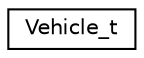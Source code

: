 digraph "Graphical Class Hierarchy"
{
  edge [fontname="Helvetica",fontsize="10",labelfontname="Helvetica",labelfontsize="10"];
  node [fontname="Helvetica",fontsize="10",shape=record];
  rankdir="LR";
  Node0 [label="Vehicle_t",height=0.2,width=0.4,color="black", fillcolor="white", style="filled",URL="$structVehicle__t.html"];
}
